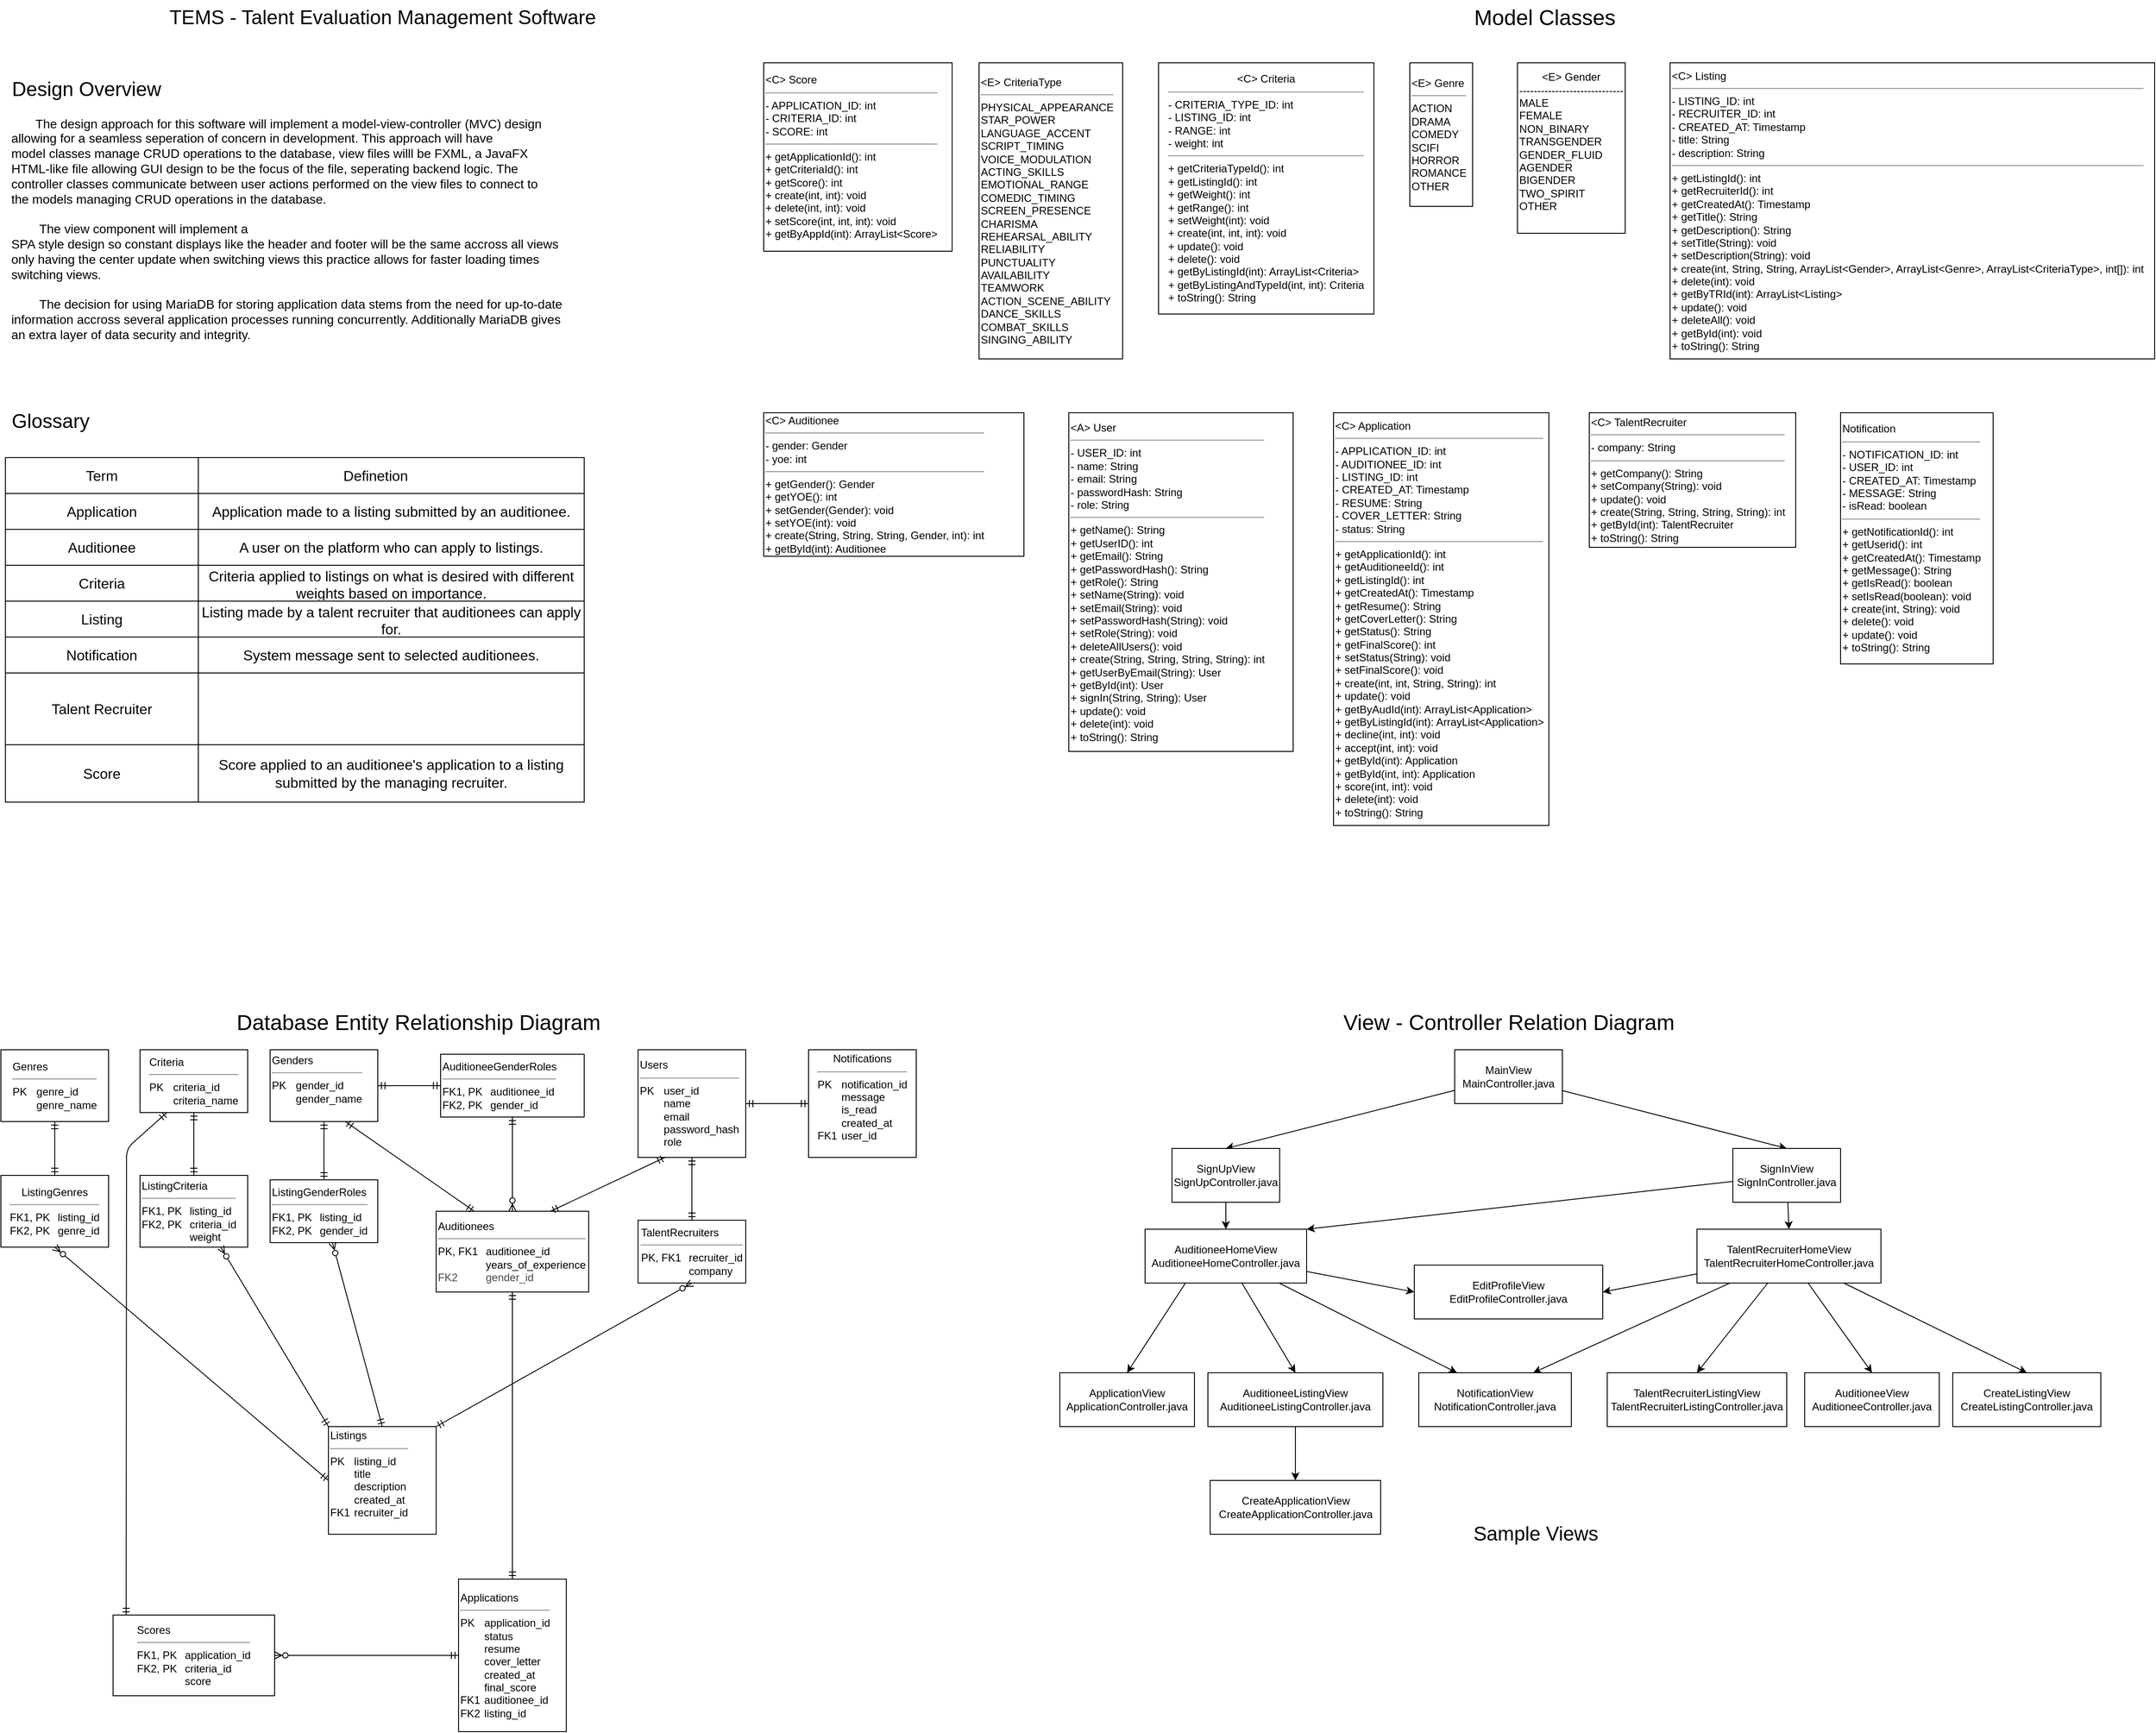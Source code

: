 <mxfile>
    <diagram id="dGkA9S3g0HyvajRlpVei" name="Page-1">
        <mxGraphModel dx="2237" dy="2038" grid="1" gridSize="10" guides="1" tooltips="1" connect="1" arrows="1" fold="1" page="1" pageScale="1" pageWidth="850" pageHeight="1100" math="0" shadow="0">
            <root>
                <mxCell id="0"/>
                <mxCell id="1" parent="0"/>
                <mxCell id="3" value="&amp;lt;C&amp;gt; TalentRecruiter&amp;nbsp;&lt;br&gt;&lt;div style=&quot;&quot;&gt;&lt;hr&gt;- company: String&lt;br&gt;&lt;hr&gt;&lt;/div&gt;&lt;div style=&quot;&quot;&gt;+ getCompany(): String&lt;/div&gt;&lt;div style=&quot;&quot;&gt;+ setCompany(String): void&lt;/div&gt;&lt;div style=&quot;&quot;&gt;&lt;span style=&quot;background-color: transparent;&quot;&gt;+ update(): void&lt;/span&gt;&lt;/div&gt;&lt;div style=&quot;&quot;&gt;&lt;span style=&quot;background-color: transparent;&quot;&gt;+ create(String, String, String, String): int&lt;/span&gt;&lt;/div&gt;&lt;div style=&quot;&quot;&gt;&lt;span style=&quot;background-color: transparent;&quot;&gt;+ getById(int): TalentRecruiter&lt;/span&gt;&lt;/div&gt;&lt;div style=&quot;&quot;&gt;+ toString(): String&lt;/div&gt;" style="whiteSpace=wrap;html=1;align=left;" parent="1" vertex="1">
                    <mxGeometry x="920" y="-640" width="230" height="150" as="geometry"/>
                </mxCell>
                <mxCell id="5" value="&amp;lt;C&amp;gt; Auditionee&lt;br&gt;&lt;div style=&quot;&quot;&gt;&lt;hr&gt;- gender: Gender&lt;/div&gt;&lt;div style=&quot;&quot;&gt;- yoe: int&lt;br&gt;&lt;/div&gt;&lt;hr&gt;&lt;div style=&quot;&quot;&gt;&lt;span style=&quot;background-color: transparent;&quot;&gt;+ getGender(): Gender&lt;/span&gt;&lt;br&gt;&lt;/div&gt;&lt;div style=&quot;&quot;&gt;+ getYOE(): int&lt;/div&gt;&lt;div style=&quot;&quot;&gt;+ setGender(Gender): void&lt;/div&gt;&lt;div style=&quot;&quot;&gt;+ setYOE(int): void&lt;/div&gt;&lt;div style=&quot;&quot;&gt;+ create(String, String, String, Gender, int): int&lt;/div&gt;&lt;div style=&quot;&quot;&gt;+ getById(int): Auditionee&lt;/div&gt;" style="whiteSpace=wrap;html=1;align=left;" parent="1" vertex="1">
                    <mxGeometry y="-640" width="290" height="160" as="geometry"/>
                </mxCell>
                <mxCell id="7" value="&amp;lt;C&amp;gt; Application&lt;br&gt;&lt;div style=&quot;&quot;&gt;&lt;hr&gt;- APPLICATION_ID: int&lt;/div&gt;&lt;div style=&quot;&quot;&gt;&lt;span style=&quot;background-color: initial;&quot;&gt;- AUDITIONEE_ID: int&lt;/span&gt;&lt;br&gt;&lt;/div&gt;&lt;div style=&quot;&quot;&gt;&lt;span style=&quot;background-color: initial;&quot;&gt;- LISTING_ID: int&lt;/span&gt;&lt;/div&gt;&lt;div style=&quot;&quot;&gt;&lt;span style=&quot;background-color: initial;&quot;&gt;- CREATED_AT: Timestamp&lt;/span&gt;&lt;/div&gt;&lt;div style=&quot;&quot;&gt;- RESUME: String&lt;/div&gt;&lt;div style=&quot;&quot;&gt;- COVER_LETTER: String&lt;/div&gt;&lt;div style=&quot;&quot;&gt;- status: String&lt;/div&gt;&lt;hr&gt;&lt;div style=&quot;&quot;&gt;&lt;span style=&quot;background-color: transparent;&quot;&gt;+ getApplicationId(): int&lt;/span&gt;&lt;/div&gt;&lt;div style=&quot;&quot;&gt;&lt;span style=&quot;background-color: transparent;&quot;&gt;+ getAuditioneeId(): int&lt;/span&gt;&lt;/div&gt;&lt;div style=&quot;&quot;&gt;&lt;span style=&quot;background-color: transparent;&quot;&gt;+ getListingId(): int&lt;/span&gt;&lt;/div&gt;&lt;div style=&quot;&quot;&gt;&lt;span style=&quot;background-color: transparent;&quot;&gt;+ getCreatedAt(): Timestamp&lt;/span&gt;&lt;/div&gt;&lt;div style=&quot;&quot;&gt;&lt;span style=&quot;background-color: transparent;&quot;&gt;+ getResume(): String&lt;/span&gt;&lt;/div&gt;&lt;div style=&quot;&quot;&gt;&lt;span style=&quot;background-color: transparent;&quot;&gt;+ getCoverLetter(): String&lt;/span&gt;&lt;/div&gt;&lt;div style=&quot;&quot;&gt;&lt;span style=&quot;background-color: transparent;&quot;&gt;+ getStatus(): String&lt;/span&gt;&lt;/div&gt;&lt;div style=&quot;&quot;&gt;&lt;span style=&quot;background-color: transparent;&quot;&gt;+ getFinalScore(): int&lt;/span&gt;&lt;/div&gt;&lt;div style=&quot;&quot;&gt;&lt;span style=&quot;background-color: transparent;&quot;&gt;+ setStatus(String): void&lt;/span&gt;&lt;br&gt;&lt;/div&gt;&lt;div style=&quot;&quot;&gt;+ setFinalScore(): void&lt;/div&gt;&lt;div style=&quot;&quot;&gt;+ create(int, int, String, String): int&lt;/div&gt;&lt;div style=&quot;&quot;&gt;+ update(): void&lt;/div&gt;&lt;div style=&quot;&quot;&gt;+ getByAudId(int): ArrayList&amp;lt;Application&amp;gt;&lt;/div&gt;&lt;div style=&quot;&quot;&gt;+ getByListingId(int): ArrayList&amp;lt;Application&amp;gt;&lt;/div&gt;&lt;div style=&quot;&quot;&gt;+ decline(int, int): void&lt;/div&gt;&lt;div style=&quot;&quot;&gt;+ accept(int, int): void&lt;/div&gt;&lt;div style=&quot;&quot;&gt;+ getById(int): Application&lt;/div&gt;&lt;div style=&quot;&quot;&gt;&lt;div style=&quot;scrollbar-color: light-dark(#e2e2e2, #4b4b4b)&lt;br/&gt;&#x9;&#x9;&#x9;&#x9;&#x9;light-dark(#fbfbfb, var(--dark-panel-color));&quot;&gt;+ getById(int, int): Application&lt;/div&gt;&lt;div style=&quot;scrollbar-color: light-dark(#e2e2e2, #4b4b4b)&lt;br/&gt;&#x9;&#x9;&#x9;&#x9;&#x9;light-dark(#fbfbfb, var(--dark-panel-color));&quot;&gt;+ score(int, int): void&lt;/div&gt;&lt;div style=&quot;scrollbar-color: light-dark(#e2e2e2, #4b4b4b)&lt;br/&gt;&#x9;&#x9;&#x9;&#x9;&#x9;light-dark(#fbfbfb, var(--dark-panel-color));&quot;&gt;+ delete(int): void&lt;/div&gt;&lt;div style=&quot;scrollbar-color: light-dark(#e2e2e2, #4b4b4b)&lt;br/&gt;&#x9;&#x9;&#x9;&#x9;&#x9;light-dark(#fbfbfb, var(--dark-panel-color));&quot;&gt;+ toString(): String&lt;/div&gt;&lt;/div&gt;" style="whiteSpace=wrap;html=1;align=left;" parent="1" vertex="1">
                    <mxGeometry x="635" y="-640" width="240" height="460" as="geometry"/>
                </mxCell>
                <mxCell id="9" value="&amp;lt;E&amp;gt; Gender&lt;br&gt;-----------------------------&lt;br&gt;&lt;div style=&quot;text-align: left;&quot;&gt;MALE&amp;nbsp;&lt;br&gt;FEMALE&amp;nbsp;&lt;br&gt;NON_BINARY&amp;nbsp;&lt;br&gt;TRANSGENDER&amp;nbsp;&lt;br&gt;GENDER_FLUID&amp;nbsp;&lt;br&gt;AGENDER&amp;nbsp;&lt;br&gt;BIGENDER&amp;nbsp;&lt;br&gt;TWO_SPIRIT&amp;nbsp;&lt;br&gt;OTHER&amp;nbsp;&lt;br&gt;&lt;/div&gt;&lt;div style=&quot;text-align: left;&quot;&gt;&lt;br&gt;&lt;/div&gt;" style="whiteSpace=wrap;html=1;" parent="1" vertex="1">
                    <mxGeometry x="840" y="-1030" width="120" height="190" as="geometry"/>
                </mxCell>
                <mxCell id="10" value="&amp;lt;C&amp;gt; Listing&lt;br&gt;&lt;div style=&quot;&quot;&gt;&lt;hr&gt;- LISTING_ID: int&lt;/div&gt;&lt;div style=&quot;&quot;&gt;- RECRUITER_ID: int&lt;/div&gt;&lt;div style=&quot;&quot;&gt;- CREATED_AT: Timestamp&lt;/div&gt;&lt;div style=&quot;&quot;&gt;&lt;span style=&quot;background-color: transparent;&quot;&gt;- title: String&lt;/span&gt;&lt;/div&gt;&lt;div style=&quot;&quot;&gt;- description: String&lt;/div&gt;&lt;hr&gt;&lt;div style=&quot;&quot;&gt;&lt;span style=&quot;background-color: transparent;&quot;&gt;+ getListingId(): int&lt;/span&gt;&lt;br&gt;&lt;/div&gt;&lt;div style=&quot;&quot;&gt;&lt;span style=&quot;background-color: transparent;&quot;&gt;+ getRecruiterId(): int&lt;/span&gt;&lt;/div&gt;&lt;div style=&quot;&quot;&gt;&lt;span style=&quot;background-color: transparent;&quot;&gt;+ getCreatedAt(): Timestamp&lt;/span&gt;&lt;/div&gt;&lt;div style=&quot;&quot;&gt;&lt;span style=&quot;background-color: transparent;&quot;&gt;+ getTitle(): String&lt;/span&gt;&lt;/div&gt;&lt;div style=&quot;&quot;&gt;&lt;span style=&quot;background-color: transparent;&quot;&gt;+ getDescription(): String&lt;/span&gt;&lt;/div&gt;&lt;div style=&quot;&quot;&gt;&lt;span style=&quot;background-color: transparent;&quot;&gt;+ setTitle(String): void&lt;/span&gt;&lt;/div&gt;&lt;div style=&quot;&quot;&gt;&lt;span style=&quot;background-color: transparent;&quot;&gt;+ setDescription(String): void&lt;/span&gt;&lt;/div&gt;&lt;div style=&quot;&quot;&gt;&lt;span style=&quot;background-color: transparent;&quot;&gt;+ create(int, String, String, ArrayList&amp;lt;Gender&amp;gt;, ArrayList&amp;lt;Genre&amp;gt;, ArrayList&amp;lt;CriteriaType&amp;gt;, int[]): int&lt;/span&gt;&lt;/div&gt;&lt;div style=&quot;&quot;&gt;&lt;span style=&quot;background-color: transparent;&quot;&gt;+ delete(int): void&lt;/span&gt;&lt;/div&gt;&lt;div style=&quot;&quot;&gt;&lt;span style=&quot;background-color: transparent;&quot;&gt;+ getByTRId(int): ArrayList&amp;lt;Listing&amp;gt;&lt;/span&gt;&lt;/div&gt;&lt;div style=&quot;&quot;&gt;&lt;span style=&quot;background-color: transparent;&quot;&gt;+ update(): void&lt;/span&gt;&lt;/div&gt;&lt;div style=&quot;&quot;&gt;&lt;span style=&quot;background-color: transparent;&quot;&gt;+ deleteAll(): void&lt;/span&gt;&lt;/div&gt;&lt;div style=&quot;&quot;&gt;&lt;span style=&quot;background-color: transparent;&quot;&gt;+ getById(int): void&lt;/span&gt;&lt;br&gt;&lt;/div&gt;&lt;div style=&quot;&quot;&gt;&lt;span style=&quot;background-color: transparent;&quot;&gt;+ toString(): String&lt;/span&gt;&lt;/div&gt;" style="whiteSpace=wrap;html=1;align=left;" parent="1" vertex="1">
                    <mxGeometry x="1010" y="-1030" width="540" height="330" as="geometry"/>
                </mxCell>
                <mxCell id="11" value="&amp;lt;C&amp;gt; Criteria&lt;br&gt;&lt;div style=&quot;text-align: left;&quot;&gt;&lt;hr&gt;- CRITERIA_TYPE_ID: int&lt;/div&gt;&lt;div style=&quot;text-align: left;&quot;&gt;- LISTING_ID: int&lt;/div&gt;&lt;div style=&quot;text-align: left;&quot;&gt;- RANGE: int&lt;/div&gt;&lt;div style=&quot;text-align: left;&quot;&gt;- weight: int&lt;/div&gt;&lt;div style=&quot;text-align: left;&quot;&gt;&lt;hr&gt;&lt;/div&gt;&lt;div style=&quot;text-align: left;&quot;&gt;&lt;/div&gt;&lt;div style=&quot;text-align: left;&quot;&gt;&lt;span style=&quot;background-color: transparent;&quot;&gt;+ getCriteriaTypeId(): int&lt;/span&gt;&lt;/div&gt;&lt;div style=&quot;text-align: left;&quot;&gt;&lt;span style=&quot;background-color: transparent;&quot;&gt;+ getListingId(): int&lt;/span&gt;&lt;/div&gt;&lt;div style=&quot;text-align: left;&quot;&gt;&lt;span style=&quot;background-color: transparent;&quot;&gt;+ getWeight(): int&lt;/span&gt;&lt;br&gt;&lt;/div&gt;&lt;div style=&quot;text-align: left;&quot;&gt;+ getRange(): int&lt;/div&gt;&lt;div style=&quot;text-align: left;&quot;&gt;+ setWeight(int): void&lt;/div&gt;&lt;div style=&quot;text-align: left;&quot;&gt;+ create(int, int, int): void&lt;/div&gt;&lt;div style=&quot;text-align: left;&quot;&gt;+ update(): void&lt;/div&gt;&lt;div style=&quot;text-align: left;&quot;&gt;+ delete(): void&lt;/div&gt;&lt;div style=&quot;text-align: left;&quot;&gt;+ getByListingId(int): ArrayList&amp;lt;Criteria&amp;gt;&lt;/div&gt;&lt;div style=&quot;text-align: left;&quot;&gt;+ getByListingAndTypeId(int, int): Criteria&lt;/div&gt;&lt;div style=&quot;text-align: left;&quot;&gt;+ toString(): String&lt;/div&gt;" style="whiteSpace=wrap;html=1;" parent="1" vertex="1">
                    <mxGeometry x="440" y="-1030" width="240" height="280" as="geometry"/>
                </mxCell>
                <mxCell id="14" value="&amp;lt;A&amp;gt; User&lt;br&gt;&lt;div style=&quot;&quot;&gt;&lt;hr&gt;&lt;/div&gt;&lt;div style=&quot;&quot;&gt;- USER_ID: int&lt;/div&gt;&lt;div style=&quot;&quot;&gt;- name: String&lt;/div&gt;&lt;div style=&quot;&quot;&gt;- email: String&lt;/div&gt;&lt;div style=&quot;&quot;&gt;- passwordHash: String&lt;/div&gt;&lt;div style=&quot;&quot;&gt;- role: String&amp;nbsp;&lt;/div&gt;&lt;div style=&quot;&quot;&gt;&lt;/div&gt;&lt;div style=&quot;&quot;&gt;&lt;hr&gt;&lt;/div&gt;&lt;div style=&quot;&quot;&gt;&lt;span style=&quot;background-color: transparent;&quot;&gt;+ getName(): String&lt;/span&gt;&lt;br&gt;&lt;/div&gt;&lt;div style=&quot;&quot;&gt;+ getUserID(): int&lt;/div&gt;&lt;div style=&quot;&quot;&gt;+ getEmail(): String&lt;/div&gt;&lt;div style=&quot;&quot;&gt;+ getPasswordHash(): String&lt;/div&gt;&lt;div style=&quot;&quot;&gt;+ getRole(): String&lt;/div&gt;&lt;div style=&quot;&quot;&gt;+ setName(String): void&lt;/div&gt;&lt;div style=&quot;&quot;&gt;+ setEmail(String): void&lt;/div&gt;&lt;div style=&quot;&quot;&gt;+ setPasswordHash(String): void&lt;/div&gt;&lt;div style=&quot;&quot;&gt;+ setRole(String): void&lt;/div&gt;&lt;div style=&quot;&quot;&gt;+ deleteAllUsers(): void&lt;/div&gt;&lt;div style=&quot;&quot;&gt;+ create(String, String, String, String): int&lt;/div&gt;&lt;div style=&quot;&quot;&gt;+ getUserByEmail(String): User&lt;/div&gt;&lt;div style=&quot;&quot;&gt;+ getById(int): User&lt;/div&gt;&lt;div style=&quot;&quot;&gt;+ signIn(String, String): User&lt;/div&gt;&lt;div style=&quot;&quot;&gt;+ update(): void&lt;/div&gt;&lt;div style=&quot;&quot;&gt;+ delete(int): void&lt;/div&gt;&lt;div style=&quot;&quot;&gt;+ toString(): String&lt;/div&gt;" style="whiteSpace=wrap;html=1;align=left;" parent="1" vertex="1">
                    <mxGeometry x="340" y="-640" width="250" height="377.5" as="geometry"/>
                </mxCell>
                <mxCell id="15" value="Notification&lt;div&gt;&lt;hr&gt;- NOTIFICATION_ID: int&lt;/div&gt;&lt;div&gt;- USER_ID: int&lt;/div&gt;&lt;div&gt;- CREATED_AT: Timestamp&lt;/div&gt;&lt;div&gt;- MESSAGE: String&lt;/div&gt;&lt;div&gt;- isRead: boolean&lt;/div&gt;&lt;div&gt;&lt;hr&gt;+ getNotificationId(): int&lt;/div&gt;&lt;div&gt;+ getUserid(): int&lt;/div&gt;&lt;div&gt;+ getCreatedAt(): Timestamp&lt;/div&gt;&lt;div&gt;+ getMessage(): String&lt;/div&gt;&lt;div&gt;+ getIsRead(): boolean&lt;/div&gt;&lt;div&gt;+ setIsRead(boolean): void&lt;/div&gt;&lt;div&gt;+ create(int, String): void&lt;/div&gt;&lt;div&gt;+ delete(): void&lt;/div&gt;&lt;div&gt;+ update(): void&lt;/div&gt;&lt;div&gt;+ toString(): String&lt;/div&gt;" style="whiteSpace=wrap;html=1;align=left;" parent="1" vertex="1">
                    <mxGeometry x="1200" y="-640" width="170" height="280" as="geometry"/>
                </mxCell>
                <mxCell id="19" value="&amp;lt;E&amp;gt; CriteriaType&lt;div&gt;&lt;hr&gt;PHYSICAL_APPEARANCE&lt;/div&gt;&lt;div&gt;STAR_POWER&lt;/div&gt;&lt;div&gt;LANGUAGE_ACCENT&lt;/div&gt;&lt;div&gt;SCRIPT_TIMING&lt;/div&gt;&lt;div&gt;VOICE_MODULATION&lt;/div&gt;&lt;div&gt;ACTING_SKILLS&lt;/div&gt;&lt;div&gt;EMOTIONAL_RANGE&lt;/div&gt;&lt;div&gt;COMEDIC_TIMING&lt;/div&gt;&lt;div&gt;SCREEN_PRESENCE&lt;/div&gt;&lt;div&gt;CHARISMA&lt;/div&gt;&lt;div&gt;REHEARSAL_ABILITY&lt;br&gt;RELIABILITY&lt;/div&gt;&lt;div&gt;PUNCTUALITY&lt;/div&gt;&lt;div&gt;AVAILABILITY&lt;/div&gt;&lt;div&gt;TEAMWORK&lt;/div&gt;&lt;div&gt;ACTION_SCENE_ABILITY&lt;/div&gt;&lt;div&gt;DANCE_SKILLS&lt;/div&gt;&lt;div&gt;COMBAT_SKILLS&lt;br&gt;SINGING_ABILITY&lt;/div&gt;" style="whiteSpace=wrap;html=1;align=left;" parent="1" vertex="1">
                    <mxGeometry x="240" y="-1030" width="160" height="330" as="geometry"/>
                </mxCell>
                <mxCell id="21" value="&amp;lt;C&amp;gt; Score&lt;div&gt;&lt;hr&gt;- APPLICATION_ID: int&lt;/div&gt;&lt;div&gt;- CRITERIA_ID: int&lt;/div&gt;&lt;div&gt;- SCORE: int&lt;/div&gt;&lt;div&gt;&lt;hr&gt;+ getApplicationId(): int&lt;/div&gt;&lt;div&gt;+ getCriteriaId(): int&lt;/div&gt;&lt;div&gt;+ getScore(): int&lt;/div&gt;&lt;div&gt;+ create(int, int): void&lt;/div&gt;&lt;div&gt;+ delete(int, int): void&lt;/div&gt;&lt;div&gt;+ setScore(int, int, int): void&lt;/div&gt;&lt;div&gt;+ getByAppId(int): ArrayList&amp;lt;Score&amp;gt;&lt;/div&gt;" style="whiteSpace=wrap;html=1;align=left;" parent="1" vertex="1">
                    <mxGeometry y="-1030" width="210" height="210" as="geometry"/>
                </mxCell>
                <mxCell id="41" value="&lt;font style=&quot;font-size: 24px;&quot;&gt;Model Classes&lt;/font&gt;" style="text;html=1;align=center;verticalAlign=middle;resizable=0;points=[];autosize=1;strokeColor=none;fillColor=none;" parent="1" vertex="1">
                    <mxGeometry x="780" y="-1100" width="180" height="40" as="geometry"/>
                </mxCell>
                <mxCell id="44" value="&lt;font style=&quot;font-size: 24px;&quot;&gt;Database Entity Relationship Diagram&lt;/font&gt;" style="text;html=1;align=center;verticalAlign=middle;resizable=0;points=[];autosize=1;strokeColor=none;fillColor=none;" parent="1" vertex="1">
                    <mxGeometry x="-600" y="20" width="430" height="40" as="geometry"/>
                </mxCell>
                <mxCell id="45" value="&amp;lt;E&amp;gt; Genre&lt;div&gt;&lt;hr&gt;ACTION&lt;br&gt;DRAMA&lt;br&gt;COMEDY&lt;br&gt;SCIFI&lt;/div&gt;&lt;div&gt;HORROR&lt;br&gt;ROMANCE&lt;br&gt;OTHER&lt;/div&gt;" style="whiteSpace=wrap;html=1;align=left;" parent="1" vertex="1">
                    <mxGeometry x="720" y="-1030" width="70" height="160" as="geometry"/>
                </mxCell>
                <mxCell id="59" value="&lt;span style=&quot;font-size: 24px;&quot;&gt;View - Controller Relation Diagram&lt;/span&gt;" style="text;html=1;align=center;verticalAlign=middle;resizable=0;points=[];autosize=1;strokeColor=none;fillColor=none;" parent="1" vertex="1">
                    <mxGeometry x="635" y="20" width="390" height="40" as="geometry"/>
                </mxCell>
                <mxCell id="75" style="edgeStyle=none;html=1;entryX=0.5;entryY=0;entryDx=0;entryDy=0;" parent="1" source="60" target="61" edge="1">
                    <mxGeometry relative="1" as="geometry"/>
                </mxCell>
                <mxCell id="76" style="edgeStyle=none;html=1;entryX=0.5;entryY=0;entryDx=0;entryDy=0;exitX=0.5;exitY=1;exitDx=0;exitDy=0;" parent="1" source="61" edge="1">
                    <mxGeometry relative="1" as="geometry">
                        <mxPoint x="592.5" y="550" as="targetPoint"/>
                    </mxGeometry>
                </mxCell>
                <mxCell id="86" style="edgeStyle=none;html=1;entryX=0.25;entryY=0;entryDx=0;entryDy=0;" parent="1" source="60" target="84" edge="1">
                    <mxGeometry relative="1" as="geometry"/>
                </mxCell>
                <mxCell id="149" style="edgeStyle=none;html=1;entryX=0;entryY=0.5;entryDx=0;entryDy=0;" parent="1" source="60" target="147" edge="1">
                    <mxGeometry relative="1" as="geometry"/>
                </mxCell>
                <mxCell id="60" value="AuditioneeHomeView&lt;div&gt;AuditioneeHomeController.java&lt;/div&gt;" style="whiteSpace=wrap;html=1;" parent="1" vertex="1">
                    <mxGeometry x="425" y="270" width="180" height="60" as="geometry"/>
                </mxCell>
                <mxCell id="61" value="AuditioneeListingView&lt;div&gt;AuditioneeListingController.java&lt;/div&gt;" style="whiteSpace=wrap;html=1;" parent="1" vertex="1">
                    <mxGeometry x="495" y="430" width="195" height="60" as="geometry"/>
                </mxCell>
                <mxCell id="70" style="edgeStyle=none;html=1;entryX=0.5;entryY=0;entryDx=0;entryDy=0;" parent="1" source="62" target="64" edge="1">
                    <mxGeometry relative="1" as="geometry"/>
                </mxCell>
                <mxCell id="71" style="edgeStyle=none;html=1;entryX=0.5;entryY=0;entryDx=0;entryDy=0;" parent="1" source="62" target="63" edge="1">
                    <mxGeometry relative="1" as="geometry"/>
                </mxCell>
                <mxCell id="62" value="MainView&lt;div&gt;MainController.java&lt;/div&gt;" style="whiteSpace=wrap;html=1;" parent="1" vertex="1">
                    <mxGeometry x="770" y="70" width="120" height="60" as="geometry"/>
                </mxCell>
                <mxCell id="73" style="edgeStyle=none;html=1;entryX=1;entryY=0;entryDx=0;entryDy=0;" parent="1" source="63" target="60" edge="1">
                    <mxGeometry relative="1" as="geometry"/>
                </mxCell>
                <mxCell id="74" style="edgeStyle=none;html=1;entryX=0.5;entryY=0;entryDx=0;entryDy=0;" parent="1" source="63" target="65" edge="1">
                    <mxGeometry relative="1" as="geometry"/>
                </mxCell>
                <mxCell id="63" value="SignInView&lt;div&gt;SignInController.java&lt;/div&gt;" style="whiteSpace=wrap;html=1;" parent="1" vertex="1">
                    <mxGeometry x="1080" y="180" width="120" height="60" as="geometry"/>
                </mxCell>
                <mxCell id="72" style="edgeStyle=none;html=1;entryX=0.5;entryY=0;entryDx=0;entryDy=0;" parent="1" source="64" target="60" edge="1">
                    <mxGeometry relative="1" as="geometry"/>
                </mxCell>
                <mxCell id="64" value="SignUpView&lt;div&gt;SignUpController.java&lt;/div&gt;" style="whiteSpace=wrap;html=1;" parent="1" vertex="1">
                    <mxGeometry x="455" y="180" width="120" height="60" as="geometry"/>
                </mxCell>
                <mxCell id="77" style="edgeStyle=none;html=1;entryX=0.5;entryY=0;entryDx=0;entryDy=0;" parent="1" source="65" target="66" edge="1">
                    <mxGeometry relative="1" as="geometry"/>
                </mxCell>
                <mxCell id="78" style="edgeStyle=none;html=1;entryX=0.5;entryY=0;entryDx=0;entryDy=0;" parent="1" source="65" target="68" edge="1">
                    <mxGeometry relative="1" as="geometry"/>
                </mxCell>
                <mxCell id="80" style="edgeStyle=none;html=1;entryX=0.5;entryY=0;entryDx=0;entryDy=0;" parent="1" source="65" target="79" edge="1">
                    <mxGeometry relative="1" as="geometry"/>
                </mxCell>
                <mxCell id="85" style="edgeStyle=none;html=1;entryX=0.75;entryY=0;entryDx=0;entryDy=0;" parent="1" source="65" target="84" edge="1">
                    <mxGeometry relative="1" as="geometry"/>
                </mxCell>
                <mxCell id="148" style="edgeStyle=none;html=1;entryX=1;entryY=0.5;entryDx=0;entryDy=0;" parent="1" source="65" target="147" edge="1">
                    <mxGeometry relative="1" as="geometry"/>
                </mxCell>
                <mxCell id="65" value="TalentRecruiterHomeView&lt;div&gt;TalentRecruiterHomeController.java&lt;/div&gt;" style="whiteSpace=wrap;html=1;" parent="1" vertex="1">
                    <mxGeometry x="1040" y="270" width="205" height="60" as="geometry"/>
                </mxCell>
                <mxCell id="66" value="TalentRecruiterListingView&lt;div&gt;TalentRecruiterListingController.java&lt;/div&gt;" style="whiteSpace=wrap;html=1;" parent="1" vertex="1">
                    <mxGeometry x="940" y="430" width="200" height="60" as="geometry"/>
                </mxCell>
                <mxCell id="68" value="AuditioneeView&lt;div&gt;AuditioneeController.java&lt;/div&gt;" style="whiteSpace=wrap;html=1;" parent="1" vertex="1">
                    <mxGeometry x="1160" y="430" width="150" height="60" as="geometry"/>
                </mxCell>
                <mxCell id="79" value="CreateListingView&lt;div&gt;CreateListingController.java&lt;/div&gt;" style="whiteSpace=wrap;html=1;" parent="1" vertex="1">
                    <mxGeometry x="1325" y="430" width="165" height="60" as="geometry"/>
                </mxCell>
                <mxCell id="81" value="CreateApplicationView&lt;div&gt;CreateApplicationController.java&lt;/div&gt;" style="whiteSpace=wrap;html=1;" parent="1" vertex="1">
                    <mxGeometry x="497.5" y="550" width="190" height="60" as="geometry"/>
                </mxCell>
                <mxCell id="84" value="NotificationView&lt;div&gt;NotificationController.java&lt;/div&gt;" style="whiteSpace=wrap;html=1;" parent="1" vertex="1">
                    <mxGeometry x="730" y="430" width="170" height="60" as="geometry"/>
                </mxCell>
                <mxCell id="87" value="Genders&lt;div&gt;&lt;hr&gt;PK&lt;span style=&quot;white-space: pre;&quot;&gt;&#x9;&lt;/span&gt;gender_id&lt;/div&gt;&lt;div&gt;&lt;span style=&quot;white-space: pre;&quot;&gt;&#x9;&lt;/span&gt;gender_name&lt;/div&gt;&lt;div&gt;&lt;br&gt;&lt;/div&gt;" style="whiteSpace=wrap;html=1;align=left;" parent="1" vertex="1">
                    <mxGeometry x="-550" y="70" width="120" height="80" as="geometry"/>
                </mxCell>
                <mxCell id="88" value="&lt;div style=&quot;text-align: left;&quot;&gt;&lt;span style=&quot;background-color: transparent;&quot;&gt;Genres&lt;/span&gt;&lt;/div&gt;&lt;div&gt;&lt;hr style=&quot;text-align: left;&quot;&gt;&lt;div style=&quot;text-align: left;&quot;&gt;&lt;span style=&quot;background-color: transparent;&quot;&gt;PK&lt;/span&gt;&lt;span style=&quot;background-color: transparent; white-space: pre;&quot;&gt;&#x9;&lt;/span&gt;&lt;span style=&quot;background-color: transparent;&quot;&gt;genre_id&lt;/span&gt;&lt;/div&gt;&lt;/div&gt;&lt;div style=&quot;text-align: left;&quot;&gt;&lt;span style=&quot;white-space: pre;&quot;&gt;&#x9;&lt;/span&gt;genre_name&lt;br&gt;&lt;/div&gt;" style="whiteSpace=wrap;html=1;" parent="1" vertex="1">
                    <mxGeometry x="-850" y="70" width="120" height="80" as="geometry"/>
                </mxCell>
                <mxCell id="89" value="Users&lt;div&gt;&lt;hr&gt;PK&lt;span style=&quot;white-space: pre;&quot;&gt;&#x9;&lt;/span&gt;user_id&lt;/div&gt;&lt;div&gt;&lt;span style=&quot;white-space: pre;&quot;&gt;&#x9;&lt;/span&gt;name&lt;br&gt;&lt;/div&gt;&lt;div&gt;&lt;span style=&quot;white-space: pre;&quot;&gt;&#x9;&lt;/span&gt;email&lt;br&gt;&lt;/div&gt;&lt;div&gt;&lt;span style=&quot;white-space: pre;&quot;&gt;&#x9;&lt;/span&gt;password_hash&lt;br&gt;&lt;/div&gt;&lt;div&gt;&lt;span style=&quot;white-space: pre;&quot;&gt;&#x9;&lt;/span&gt;role&lt;br&gt;&lt;/div&gt;" style="whiteSpace=wrap;html=1;align=left;" parent="1" vertex="1">
                    <mxGeometry x="-140" y="70" width="120" height="120" as="geometry"/>
                </mxCell>
                <mxCell id="90" value="Auditionees&lt;div&gt;&lt;hr&gt;PK, FK1&lt;span style=&quot;white-space: pre;&quot;&gt;&#x9;&lt;/span&gt;auditionee_id&lt;/div&gt;&lt;div&gt;&lt;span style=&quot;white-space: pre;&quot;&gt;&lt;span style=&quot;white-space: pre;&quot;&gt;&#x9;&lt;/span&gt;&#x9;&lt;/span&gt;years_of_experience&lt;br&gt;&lt;/div&gt;&lt;div&gt;&lt;font color=&quot;#484848&quot;&gt;FK2&lt;span style=&quot;white-space: pre;&quot;&gt;&#x9;&lt;/span&gt;&lt;span style=&quot;white-space: pre;&quot;&gt;&#x9;&lt;/span&gt;gender_id&lt;/font&gt;&lt;/div&gt;" style="whiteSpace=wrap;html=1;align=left;" parent="1" vertex="1">
                    <mxGeometry x="-365" y="250" width="170" height="90" as="geometry"/>
                </mxCell>
                <mxCell id="91" value="&lt;div style=&quot;text-align: left;&quot;&gt;&lt;span style=&quot;background-color: transparent;&quot;&gt;TalentRecruiters&lt;/span&gt;&lt;/div&gt;&lt;div&gt;&lt;hr style=&quot;text-align: left;&quot;&gt;&lt;div style=&quot;text-align: left;&quot;&gt;&lt;span style=&quot;background-color: transparent;&quot;&gt;PK, FK1&lt;/span&gt;&lt;span style=&quot;background-color: transparent; white-space: pre;&quot;&gt;&#x9;&lt;/span&gt;&lt;span style=&quot;background-color: transparent;&quot;&gt;recruiter_id&lt;/span&gt;&lt;/div&gt;&lt;/div&gt;&lt;div style=&quot;text-align: left;&quot;&gt;&lt;span style=&quot;white-space: pre;&quot;&gt;&#x9;&lt;/span&gt;&lt;span style=&quot;white-space: pre;&quot;&gt;&#x9;&lt;/span&gt;company&lt;br&gt;&lt;/div&gt;" style="whiteSpace=wrap;html=1;" parent="1" vertex="1">
                    <mxGeometry x="-140" y="260" width="120" height="70" as="geometry"/>
                </mxCell>
                <mxCell id="92" value="Listings&lt;div&gt;&lt;hr&gt;PK&lt;span style=&quot;white-space: pre;&quot;&gt;&#x9;&lt;/span&gt;listing_id&lt;/div&gt;&lt;div&gt;&lt;span style=&quot;white-space: pre;&quot;&gt;&#x9;&lt;/span&gt;title&lt;br&gt;&lt;/div&gt;&lt;div&gt;&lt;span style=&quot;white-space: pre;&quot;&gt;&#x9;&lt;/span&gt;description&lt;br&gt;&lt;/div&gt;&lt;div&gt;&lt;span style=&quot;white-space: pre;&quot;&gt;&#x9;&lt;/span&gt;created_at&lt;br&gt;&lt;/div&gt;&lt;div&gt;FK1&lt;span style=&quot;white-space: pre;&quot;&gt;&#x9;&lt;/span&gt;recruiter_id&lt;/div&gt;&lt;div&gt;&lt;br&gt;&lt;/div&gt;" style="whiteSpace=wrap;html=1;align=left;" parent="1" vertex="1">
                    <mxGeometry x="-485" y="490" width="120" height="120" as="geometry"/>
                </mxCell>
                <mxCell id="93" value="AuditioneeGenderRoles&lt;div&gt;&lt;hr&gt;FK1, PK&lt;span style=&quot;white-space: pre;&quot;&gt;&#x9;&lt;/span&gt;auditionee_id&lt;/div&gt;&lt;div&gt;FK2, PK&lt;span style=&quot;white-space: pre;&quot;&gt;&#x9;&lt;/span&gt;gender_id&lt;/div&gt;" style="whiteSpace=wrap;html=1;align=left;" parent="1" vertex="1">
                    <mxGeometry x="-360" y="75" width="160" height="70" as="geometry"/>
                </mxCell>
                <mxCell id="101" style="edgeStyle=none;html=1;entryX=0.5;entryY=0;entryDx=0;entryDy=0;startArrow=ERzeroToMany;startFill=0;endArrow=ERmandOne;endFill=0;" parent="1" source="94" target="92" edge="1">
                    <mxGeometry relative="1" as="geometry"/>
                </mxCell>
                <mxCell id="94" value="ListingGenderRoles&lt;div&gt;&lt;hr&gt;FK1, PK&lt;span style=&quot;white-space: pre;&quot;&gt;&#x9;&lt;/span&gt;listing_id&lt;/div&gt;&lt;div&gt;FK2, PK&lt;span style=&quot;white-space: pre;&quot;&gt;&#x9;&lt;/span&gt;gender_id&lt;/div&gt;" style="whiteSpace=wrap;html=1;align=left;" parent="1" vertex="1">
                    <mxGeometry x="-550" y="215" width="120" height="70" as="geometry"/>
                </mxCell>
                <mxCell id="95" value="ListingGenres&lt;div&gt;&lt;hr&gt;FK1, PK&lt;span style=&quot;white-space: pre;&quot;&gt;&#x9;&lt;/span&gt;listing_id&lt;/div&gt;&lt;div&gt;FK2, PK&lt;span style=&quot;white-space: pre;&quot;&gt;&#x9;&lt;/span&gt;genre_id&lt;/div&gt;" style="whiteSpace=wrap;html=1;" parent="1" vertex="1">
                    <mxGeometry x="-850" y="210" width="120" height="80" as="geometry"/>
                </mxCell>
                <mxCell id="96" value="&lt;div style=&quot;text-align: left;&quot;&gt;&lt;span style=&quot;background-color: transparent;&quot;&gt;Criteria&lt;/span&gt;&lt;/div&gt;&lt;div&gt;&lt;hr style=&quot;text-align: left;&quot;&gt;&lt;div style=&quot;text-align: left;&quot;&gt;&lt;span style=&quot;background-color: transparent;&quot;&gt;PK&lt;/span&gt;&lt;span style=&quot;background-color: transparent; white-space: pre;&quot;&gt;&#x9;&lt;/span&gt;&lt;span style=&quot;background-color: transparent;&quot;&gt;criteria_id&lt;/span&gt;&lt;/div&gt;&lt;/div&gt;&lt;div style=&quot;text-align: left;&quot;&gt;&lt;span style=&quot;white-space: pre;&quot;&gt;&#x9;&lt;/span&gt;criteria_name&lt;br&gt;&lt;/div&gt;" style="whiteSpace=wrap;html=1;" parent="1" vertex="1">
                    <mxGeometry x="-695" y="70" width="120" height="70" as="geometry"/>
                </mxCell>
                <mxCell id="97" value="ListingCriteria&lt;div&gt;&lt;hr&gt;FK1, PK&lt;span style=&quot;white-space: pre;&quot;&gt;&#x9;&lt;/span&gt;listing_id&lt;/div&gt;&lt;div&gt;FK2, PK&lt;span style=&quot;white-space: pre;&quot;&gt;&#x9;&lt;/span&gt;criteria_id&lt;/div&gt;&lt;div&gt;&lt;span style=&quot;white-space: pre;&quot;&gt;&#x9;&lt;/span&gt;&lt;span style=&quot;white-space: pre;&quot;&gt;&#x9;&lt;/span&gt;weight&lt;br&gt;&lt;/div&gt;" style="whiteSpace=wrap;html=1;align=left;" parent="1" vertex="1">
                    <mxGeometry x="-695" y="210" width="120" height="80" as="geometry"/>
                </mxCell>
                <mxCell id="98" value="Applications&lt;div&gt;&lt;hr&gt;PK&lt;span style=&quot;white-space: pre;&quot;&gt;&#x9;&lt;/span&gt;application_id&lt;/div&gt;&lt;div&gt;&lt;span style=&quot;white-space: pre;&quot;&gt;&#x9;&lt;/span&gt;status&lt;br&gt;&lt;/div&gt;&lt;div&gt;&lt;span style=&quot;white-space: pre;&quot;&gt;&#x9;&lt;/span&gt;resume&lt;br&gt;&lt;/div&gt;&lt;div&gt;&lt;span style=&quot;white-space: pre;&quot;&gt;&#x9;&lt;/span&gt;cover_letter&lt;br&gt;&lt;/div&gt;&lt;div&gt;&lt;span style=&quot;white-space: pre;&quot;&gt;&#x9;&lt;/span&gt;created_at&lt;br&gt;&lt;/div&gt;&lt;div&gt;&lt;span style=&quot;white-space: pre;&quot;&gt;&#x9;&lt;/span&gt;final_score&lt;br&gt;&lt;/div&gt;&lt;div&gt;FK1&lt;span style=&quot;white-space: pre;&quot;&gt;&#x9;&lt;/span&gt;auditionee_id&lt;/div&gt;&lt;div&gt;FK2&lt;span style=&quot;white-space: pre;&quot;&gt;&#x9;&lt;/span&gt;listing_id&lt;/div&gt;" style="whiteSpace=wrap;html=1;align=left;" parent="1" vertex="1">
                    <mxGeometry x="-340" y="660" width="120" height="170" as="geometry"/>
                </mxCell>
                <mxCell id="99" value="&lt;div style=&quot;text-align: left;&quot;&gt;&lt;span style=&quot;background-color: transparent;&quot;&gt;Scores&lt;/span&gt;&lt;/div&gt;&lt;div&gt;&lt;hr style=&quot;text-align: left;&quot;&gt;&lt;div style=&quot;text-align: left;&quot;&gt;&lt;span style=&quot;background-color: transparent;&quot;&gt;FK1, PK&lt;/span&gt;&lt;span style=&quot;background-color: transparent; white-space: pre;&quot;&gt;&#x9;&lt;/span&gt;&lt;span style=&quot;background-color: transparent;&quot;&gt;application_id&lt;/span&gt;&lt;/div&gt;&lt;/div&gt;&lt;div style=&quot;text-align: left;&quot;&gt;FK2, PK&lt;span style=&quot;white-space: pre;&quot;&gt;&#x9;&lt;/span&gt;criteria_id&lt;/div&gt;&lt;div style=&quot;text-align: left;&quot;&gt;&lt;span style=&quot;white-space: pre;&quot;&gt;&#x9;&lt;/span&gt;&lt;span style=&quot;white-space: pre;&quot;&gt;&#x9;&lt;/span&gt;score&lt;br&gt;&lt;/div&gt;" style="whiteSpace=wrap;html=1;" parent="1" vertex="1">
                    <mxGeometry x="-725" y="700" width="180" height="90" as="geometry"/>
                </mxCell>
                <mxCell id="100" value="Notifications&lt;div&gt;&lt;hr&gt;PK&lt;span style=&quot;white-space: pre;&quot;&gt;&#x9;&lt;/span&gt;notification_id&lt;/div&gt;&lt;div style=&quot;text-align: left;&quot;&gt;&lt;span style=&quot;white-space: pre;&quot;&gt;&#x9;&lt;/span&gt;message&lt;br&gt;&lt;/div&gt;&lt;div style=&quot;text-align: left;&quot;&gt;&lt;span style=&quot;white-space: pre;&quot;&gt;&#x9;&lt;/span&gt;is_read&lt;br&gt;&lt;/div&gt;&lt;div style=&quot;text-align: left;&quot;&gt;&lt;span style=&quot;white-space: pre;&quot;&gt;&#x9;&lt;/span&gt;created_at&lt;br&gt;&lt;/div&gt;&lt;div style=&quot;text-align: left;&quot;&gt;FK1&lt;span style=&quot;white-space: pre;&quot;&gt;&#x9;&lt;/span&gt;user_id&lt;/div&gt;&lt;div style=&quot;text-align: left;&quot;&gt;&lt;br&gt;&lt;/div&gt;" style="whiteSpace=wrap;html=1;" parent="1" vertex="1">
                    <mxGeometry x="50" y="70" width="120" height="120" as="geometry"/>
                </mxCell>
                <mxCell id="102" style="edgeStyle=none;html=1;entryX=0;entryY=0;entryDx=0;entryDy=0;startArrow=ERzeroToMany;startFill=0;endArrow=ERmandOne;endFill=0;exitX=0.75;exitY=1;exitDx=0;exitDy=0;" parent="1" source="97" target="92" edge="1">
                    <mxGeometry relative="1" as="geometry">
                        <mxPoint x="-458" y="290" as="sourcePoint"/>
                        <mxPoint x="-415" y="500" as="targetPoint"/>
                    </mxGeometry>
                </mxCell>
                <mxCell id="103" style="edgeStyle=none;html=1;entryX=0;entryY=0.5;entryDx=0;entryDy=0;startArrow=ERzeroToMany;startFill=0;endArrow=ERmandOne;endFill=0;exitX=0.5;exitY=1;exitDx=0;exitDy=0;" parent="1" source="95" target="92" edge="1">
                    <mxGeometry relative="1" as="geometry">
                        <mxPoint x="-448" y="300" as="sourcePoint"/>
                        <mxPoint x="-405" y="510" as="targetPoint"/>
                    </mxGeometry>
                </mxCell>
                <mxCell id="104" style="edgeStyle=none;html=1;entryX=1;entryY=0;entryDx=0;entryDy=0;startArrow=ERzeroToMany;startFill=0;endArrow=ERmandOne;endFill=0;exitX=0.5;exitY=1;exitDx=0;exitDy=0;" parent="1" source="91" target="92" edge="1">
                    <mxGeometry relative="1" as="geometry">
                        <mxPoint x="-438" y="310" as="sourcePoint"/>
                        <mxPoint x="-395" y="520" as="targetPoint"/>
                    </mxGeometry>
                </mxCell>
                <mxCell id="106" style="edgeStyle=none;html=1;entryX=0.5;entryY=0;entryDx=0;entryDy=0;startArrow=ERmandOne;startFill=0;endArrow=ERmandOne;endFill=0;exitX=0.5;exitY=1;exitDx=0;exitDy=0;" parent="1" source="96" target="97" edge="1">
                    <mxGeometry relative="1" as="geometry">
                        <mxPoint x="-608" y="160" as="sourcePoint"/>
                        <mxPoint x="-565" y="370" as="targetPoint"/>
                    </mxGeometry>
                </mxCell>
                <mxCell id="107" style="edgeStyle=none;html=1;entryX=0.5;entryY=0;entryDx=0;entryDy=0;startArrow=ERmandOne;startFill=0;endArrow=ERmandOne;endFill=0;exitX=0.5;exitY=1;exitDx=0;exitDy=0;" parent="1" source="88" target="95" edge="1">
                    <mxGeometry relative="1" as="geometry">
                        <mxPoint x="-760" y="160" as="sourcePoint"/>
                        <mxPoint x="-760" y="230" as="targetPoint"/>
                    </mxGeometry>
                </mxCell>
                <mxCell id="108" style="edgeStyle=none;html=1;entryX=0.5;entryY=0;entryDx=0;entryDy=0;startArrow=ERmandOne;startFill=0;endArrow=ERmandOne;endFill=0;exitX=0.5;exitY=1;exitDx=0;exitDy=0;" parent="1" source="87" target="94" edge="1">
                    <mxGeometry relative="1" as="geometry">
                        <mxPoint x="-540" y="135" as="sourcePoint"/>
                        <mxPoint x="-540" y="205" as="targetPoint"/>
                    </mxGeometry>
                </mxCell>
                <mxCell id="109" style="edgeStyle=none;html=1;entryX=1;entryY=0.5;entryDx=0;entryDy=0;startArrow=ERmandOne;startFill=0;endArrow=ERmandOne;endFill=0;exitX=0;exitY=0.5;exitDx=0;exitDy=0;" parent="1" source="93" target="87" edge="1">
                    <mxGeometry relative="1" as="geometry">
                        <mxPoint x="-380.83" y="130" as="sourcePoint"/>
                        <mxPoint x="-380.83" y="200" as="targetPoint"/>
                    </mxGeometry>
                </mxCell>
                <mxCell id="110" style="edgeStyle=none;html=1;entryX=0.5;entryY=0;entryDx=0;entryDy=0;startArrow=ERmandOne;startFill=0;endArrow=ERzeroToMany;endFill=0;exitX=0.5;exitY=1;exitDx=0;exitDy=0;" parent="1" source="93" target="90" edge="1">
                    <mxGeometry relative="1" as="geometry">
                        <mxPoint x="-490" y="120" as="sourcePoint"/>
                        <mxPoint x="-490" y="190" as="targetPoint"/>
                    </mxGeometry>
                </mxCell>
                <mxCell id="111" style="edgeStyle=none;html=1;entryX=0.7;entryY=1.002;entryDx=0;entryDy=0;startArrow=ERmandOne;startFill=0;endArrow=ERmandOne;endFill=0;exitX=0.25;exitY=0;exitDx=0;exitDy=0;entryPerimeter=0;" parent="1" source="90" target="87" edge="1">
                    <mxGeometry relative="1" as="geometry">
                        <mxPoint x="-230" y="120" as="sourcePoint"/>
                        <mxPoint x="-300" y="120" as="targetPoint"/>
                    </mxGeometry>
                </mxCell>
                <mxCell id="113" style="edgeStyle=none;html=1;entryX=0.25;entryY=1;entryDx=0;entryDy=0;startArrow=ERmandOne;startFill=0;endArrow=ERmandOne;endFill=0;exitX=0.75;exitY=0;exitDx=0;exitDy=0;" parent="1" source="90" target="89" edge="1">
                    <mxGeometry relative="1" as="geometry">
                        <mxPoint x="-312" y="260" as="sourcePoint"/>
                        <mxPoint x="-456" y="160" as="targetPoint"/>
                    </mxGeometry>
                </mxCell>
                <mxCell id="114" style="edgeStyle=none;html=1;entryX=0.5;entryY=1;entryDx=0;entryDy=0;startArrow=ERmandOne;startFill=0;endArrow=ERmandOne;endFill=0;exitX=0.5;exitY=0;exitDx=0;exitDy=0;" parent="1" source="91" target="89" edge="1">
                    <mxGeometry relative="1" as="geometry">
                        <mxPoint x="-227" y="260" as="sourcePoint"/>
                        <mxPoint x="-70" y="200" as="targetPoint"/>
                    </mxGeometry>
                </mxCell>
                <mxCell id="116" style="edgeStyle=none;html=1;entryX=0;entryY=0.5;entryDx=0;entryDy=0;startArrow=ERmandOne;startFill=0;endArrow=ERmandOne;endFill=0;exitX=1;exitY=0.5;exitDx=0;exitDy=0;" parent="1" source="89" target="100" edge="1">
                    <mxGeometry relative="1" as="geometry">
                        <mxPoint x="-217" y="270" as="sourcePoint"/>
                        <mxPoint x="-60" y="210" as="targetPoint"/>
                    </mxGeometry>
                </mxCell>
                <mxCell id="117" style="edgeStyle=none;html=1;startArrow=ERmandOne;startFill=0;endArrow=ERmandOne;endFill=0;entryX=0.25;entryY=1;entryDx=0;entryDy=0;exitX=0.081;exitY=0.006;exitDx=0;exitDy=0;exitPerimeter=0;" parent="1" source="99" target="96" edge="1">
                    <mxGeometry relative="1" as="geometry">
                        <mxPoint x="-710" y="690" as="sourcePoint"/>
                        <mxPoint x="-710" y="170" as="targetPoint"/>
                        <Array as="points">
                            <mxPoint x="-710" y="180"/>
                        </Array>
                    </mxGeometry>
                </mxCell>
                <mxCell id="118" style="edgeStyle=none;html=1;startArrow=ERzeroToMany;startFill=0;endArrow=ERmandOne;endFill=0;exitX=1;exitY=0.5;exitDx=0;exitDy=0;entryX=0;entryY=0.5;entryDx=0;entryDy=0;" parent="1" source="99" target="98" edge="1">
                    <mxGeometry relative="1" as="geometry">
                        <mxPoint x="-510" y="840" as="sourcePoint"/>
                        <mxPoint x="-510" y="430" as="targetPoint"/>
                    </mxGeometry>
                </mxCell>
                <mxCell id="119" style="edgeStyle=none;html=1;startArrow=ERmandOne;startFill=0;endArrow=ERmandOne;endFill=0;exitX=0.5;exitY=0;exitDx=0;exitDy=0;entryX=0.5;entryY=1;entryDx=0;entryDy=0;" parent="1" source="98" target="90" edge="1">
                    <mxGeometry relative="1" as="geometry">
                        <mxPoint x="-615" y="720" as="sourcePoint"/>
                        <mxPoint x="-615" y="310" as="targetPoint"/>
                    </mxGeometry>
                </mxCell>
                <mxCell id="121" value="&lt;font style=&quot;font-size: 22px;&quot;&gt;TEMS - Talent Evaluation Management Software&lt;/font&gt;" style="text;html=1;align=center;verticalAlign=middle;resizable=0;points=[];autosize=1;strokeColor=none;fillColor=none;" parent="1" vertex="1">
                    <mxGeometry x="-675" y="-1100" width="500" height="40" as="geometry"/>
                </mxCell>
                <mxCell id="122" value="&lt;font style=&quot;font-size: 22px;&quot;&gt;Design Overview&lt;/font&gt;" style="text;html=1;align=center;verticalAlign=middle;resizable=0;points=[];autosize=1;strokeColor=none;fillColor=none;" parent="1" vertex="1">
                    <mxGeometry x="-850" y="-1020" width="190" height="40" as="geometry"/>
                </mxCell>
                <mxCell id="124" value="&lt;font style=&quot;font-size: 14px;&quot;&gt;The design approach for this software will implement a model-view-controller (MVC) design&lt;/font&gt;&lt;div style=&quot;text-align: left;&quot;&gt;&lt;font style=&quot;font-size: 14px;&quot;&gt;allowing for a seamless seperation of concern in development. This approach will have&amp;nbsp;&lt;/font&gt;&lt;/div&gt;&lt;div style=&quot;text-align: left;&quot;&gt;&lt;font style=&quot;font-size: 14px;&quot;&gt;model classes manage CRUD operations to the database, view files willl be FXML, a JavaFX&amp;nbsp;&lt;/font&gt;&lt;/div&gt;&lt;div style=&quot;text-align: left;&quot;&gt;&lt;font style=&quot;font-size: 14px;&quot;&gt;HTML-like file allowing GUI design to be the focus of the file, seperating backend logic. The&lt;/font&gt;&lt;/div&gt;&lt;div style=&quot;text-align: left;&quot;&gt;&lt;font style=&quot;font-size: 14px;&quot;&gt;controller classes communicate between user actions performed on the view files to connect to&lt;/font&gt;&lt;/div&gt;&lt;div style=&quot;text-align: left;&quot;&gt;&lt;font style=&quot;font-size: 14px;&quot;&gt;the models managing CRUD operations in the database.&amp;nbsp;&lt;/font&gt;&lt;/div&gt;&lt;div style=&quot;text-align: left;&quot;&gt;&lt;font style=&quot;font-size: 14px;&quot;&gt;&lt;br&gt;&lt;/font&gt;&lt;/div&gt;&lt;div style=&quot;text-align: left;&quot;&gt;&lt;font style=&quot;font-size: 14px;&quot;&gt;&lt;span style=&quot;white-space: pre;&quot;&gt;&#x9;&lt;/span&gt;The view component will implement a&amp;nbsp;&lt;/font&gt;&lt;/div&gt;&lt;div style=&quot;text-align: left;&quot;&gt;&lt;font style=&quot;font-size: 14px;&quot;&gt;SPA style design so constant displays like the header and footer will be the same accross all views&lt;/font&gt;&lt;/div&gt;&lt;div style=&quot;text-align: left;&quot;&gt;&lt;font style=&quot;font-size: 14px;&quot;&gt;only having the center update when switching views this practice allows for faster loading times&amp;nbsp;&lt;/font&gt;&lt;/div&gt;&lt;div style=&quot;text-align: left;&quot;&gt;&lt;font style=&quot;font-size: 14px;&quot;&gt;switching views.&lt;/font&gt;&lt;/div&gt;&lt;div style=&quot;text-align: left;&quot;&gt;&lt;font style=&quot;font-size: 14px;&quot;&gt;&lt;br&gt;&lt;/font&gt;&lt;/div&gt;&lt;div style=&quot;text-align: left;&quot;&gt;&lt;font style=&quot;font-size: 14px;&quot;&gt;&lt;span style=&quot;white-space: pre;&quot;&gt;&#x9;&lt;/span&gt;The decision for using MariaDB for storing application data stems from the need for up-to-date&amp;nbsp;&lt;/font&gt;&lt;/div&gt;&lt;div style=&quot;text-align: left;&quot;&gt;&lt;font style=&quot;font-size: 14px;&quot;&gt;information accross several application processes running concurrently. Additionally MariaDB gives&amp;nbsp;&lt;/font&gt;&lt;/div&gt;&lt;div style=&quot;text-align: left;&quot;&gt;&lt;font style=&quot;font-size: 14px;&quot;&gt;an extra layer of data security and integrity.&lt;/font&gt;&lt;/div&gt;" style="text;html=1;align=center;verticalAlign=middle;resizable=0;points=[];autosize=1;strokeColor=none;fillColor=none;" parent="1" vertex="1">
                    <mxGeometry x="-850" y="-980" width="640" height="270" as="geometry"/>
                </mxCell>
                <mxCell id="125" value="&lt;font style=&quot;font-size: 22px;&quot;&gt;Glossary&lt;/font&gt;" style="text;html=1;align=center;verticalAlign=middle;resizable=0;points=[];autosize=1;strokeColor=none;fillColor=none;" parent="1" vertex="1">
                    <mxGeometry x="-850" y="-650" width="110" height="40" as="geometry"/>
                </mxCell>
                <mxCell id="128" value="" style="shape=table;startSize=0;container=1;collapsible=0;childLayout=tableLayout;fontSize=16;" parent="1" vertex="1">
                    <mxGeometry x="-845" y="-590" width="645" height="384" as="geometry"/>
                </mxCell>
                <mxCell id="129" value="" style="shape=tableRow;horizontal=0;startSize=0;swimlaneHead=0;swimlaneBody=0;strokeColor=inherit;top=0;left=0;bottom=0;right=0;collapsible=0;dropTarget=0;fillColor=none;points=[[0,0.5],[1,0.5]];portConstraint=eastwest;fontSize=16;" parent="128" vertex="1">
                    <mxGeometry width="645" height="40" as="geometry"/>
                </mxCell>
                <mxCell id="130" value="Term" style="shape=partialRectangle;html=1;whiteSpace=wrap;connectable=0;strokeColor=inherit;overflow=hidden;fillColor=none;top=0;left=0;bottom=0;right=0;pointerEvents=1;fontSize=16;" parent="129" vertex="1">
                    <mxGeometry width="215" height="40" as="geometry">
                        <mxRectangle width="215" height="40" as="alternateBounds"/>
                    </mxGeometry>
                </mxCell>
                <mxCell id="131" value="Definetion&lt;span style=&quot;white-space: pre;&quot;&gt;&#x9;&lt;/span&gt;" style="shape=partialRectangle;html=1;whiteSpace=wrap;connectable=0;strokeColor=inherit;overflow=hidden;fillColor=none;top=0;left=0;bottom=0;right=0;pointerEvents=1;fontSize=16;rowspan=1;colspan=2;" parent="129" vertex="1">
                    <mxGeometry x="215" width="430" height="40" as="geometry">
                        <mxRectangle width="215" height="40" as="alternateBounds"/>
                    </mxGeometry>
                </mxCell>
                <mxCell id="132" value="" style="shape=partialRectangle;html=1;whiteSpace=wrap;connectable=0;strokeColor=inherit;overflow=hidden;fillColor=none;top=0;left=0;bottom=0;right=0;pointerEvents=1;fontSize=16;" parent="129" vertex="1" visible="0">
                    <mxGeometry x="430" width="215" height="40" as="geometry">
                        <mxRectangle width="215" height="40" as="alternateBounds"/>
                    </mxGeometry>
                </mxCell>
                <mxCell id="133" value="" style="shape=tableRow;horizontal=0;startSize=0;swimlaneHead=0;swimlaneBody=0;strokeColor=inherit;top=0;left=0;bottom=0;right=0;collapsible=0;dropTarget=0;fillColor=none;points=[[0,0.5],[1,0.5]];portConstraint=eastwest;fontSize=16;" parent="128" vertex="1">
                    <mxGeometry y="40" width="645" height="40" as="geometry"/>
                </mxCell>
                <mxCell id="134" value="Application" style="shape=partialRectangle;html=1;whiteSpace=wrap;connectable=0;strokeColor=inherit;overflow=hidden;fillColor=none;top=0;left=0;bottom=0;right=0;pointerEvents=1;fontSize=16;" parent="133" vertex="1">
                    <mxGeometry width="215" height="40" as="geometry">
                        <mxRectangle width="215" height="40" as="alternateBounds"/>
                    </mxGeometry>
                </mxCell>
                <mxCell id="135" value="Application made to a listing submitted by an auditionee." style="shape=partialRectangle;html=1;whiteSpace=wrap;connectable=0;strokeColor=inherit;overflow=hidden;fillColor=none;top=0;left=0;bottom=0;right=0;pointerEvents=1;fontSize=16;rowspan=1;colspan=2;" parent="133" vertex="1">
                    <mxGeometry x="215" width="430" height="40" as="geometry">
                        <mxRectangle width="215" height="40" as="alternateBounds"/>
                    </mxGeometry>
                </mxCell>
                <mxCell id="136" value="" style="shape=partialRectangle;html=1;whiteSpace=wrap;connectable=0;strokeColor=inherit;overflow=hidden;fillColor=none;top=0;left=0;bottom=0;right=0;pointerEvents=1;fontSize=16;" parent="133" vertex="1" visible="0">
                    <mxGeometry x="430" width="215" height="40" as="geometry">
                        <mxRectangle width="215" height="40" as="alternateBounds"/>
                    </mxGeometry>
                </mxCell>
                <mxCell id="153" style="shape=tableRow;horizontal=0;startSize=0;swimlaneHead=0;swimlaneBody=0;strokeColor=inherit;top=0;left=0;bottom=0;right=0;collapsible=0;dropTarget=0;fillColor=none;points=[[0,0.5],[1,0.5]];portConstraint=eastwest;fontSize=16;" parent="128" vertex="1">
                    <mxGeometry y="80" width="645" height="40" as="geometry"/>
                </mxCell>
                <mxCell id="154" value="Auditionee" style="shape=partialRectangle;html=1;whiteSpace=wrap;connectable=0;strokeColor=inherit;overflow=hidden;fillColor=none;top=0;left=0;bottom=0;right=0;pointerEvents=1;fontSize=16;" parent="153" vertex="1">
                    <mxGeometry width="215" height="40" as="geometry">
                        <mxRectangle width="215" height="40" as="alternateBounds"/>
                    </mxGeometry>
                </mxCell>
                <mxCell id="155" value="A user on the platform who can apply to listings." style="shape=partialRectangle;html=1;whiteSpace=wrap;connectable=0;strokeColor=inherit;overflow=hidden;fillColor=none;top=0;left=0;bottom=0;right=0;pointerEvents=1;fontSize=16;rowspan=1;colspan=2;" parent="153" vertex="1">
                    <mxGeometry x="215" width="430" height="40" as="geometry">
                        <mxRectangle width="215" height="40" as="alternateBounds"/>
                    </mxGeometry>
                </mxCell>
                <mxCell id="156" style="shape=partialRectangle;html=1;whiteSpace=wrap;connectable=0;strokeColor=inherit;overflow=hidden;fillColor=none;top=0;left=0;bottom=0;right=0;pointerEvents=1;fontSize=16;" parent="153" vertex="1" visible="0">
                    <mxGeometry x="430" width="215" height="40" as="geometry">
                        <mxRectangle width="215" height="40" as="alternateBounds"/>
                    </mxGeometry>
                </mxCell>
                <mxCell id="157" style="shape=tableRow;horizontal=0;startSize=0;swimlaneHead=0;swimlaneBody=0;strokeColor=inherit;top=0;left=0;bottom=0;right=0;collapsible=0;dropTarget=0;fillColor=none;points=[[0,0.5],[1,0.5]];portConstraint=eastwest;fontSize=16;" parent="128" vertex="1">
                    <mxGeometry y="120" width="645" height="40" as="geometry"/>
                </mxCell>
                <mxCell id="158" value="Criteria" style="shape=partialRectangle;html=1;whiteSpace=wrap;connectable=0;strokeColor=inherit;overflow=hidden;fillColor=none;top=0;left=0;bottom=0;right=0;pointerEvents=1;fontSize=16;" parent="157" vertex="1">
                    <mxGeometry width="215" height="40" as="geometry">
                        <mxRectangle width="215" height="40" as="alternateBounds"/>
                    </mxGeometry>
                </mxCell>
                <mxCell id="159" value="Criteria applied to listings on what is desired with different weights based on importance." style="shape=partialRectangle;html=1;whiteSpace=wrap;connectable=0;strokeColor=inherit;overflow=hidden;fillColor=none;top=0;left=0;bottom=0;right=0;pointerEvents=1;fontSize=16;rowspan=1;colspan=2;" parent="157" vertex="1">
                    <mxGeometry x="215" width="430" height="40" as="geometry">
                        <mxRectangle width="215" height="40" as="alternateBounds"/>
                    </mxGeometry>
                </mxCell>
                <mxCell id="160" style="shape=partialRectangle;html=1;whiteSpace=wrap;connectable=0;strokeColor=inherit;overflow=hidden;fillColor=none;top=0;left=0;bottom=0;right=0;pointerEvents=1;fontSize=16;" parent="157" vertex="1" visible="0">
                    <mxGeometry x="430" width="215" height="40" as="geometry">
                        <mxRectangle width="215" height="40" as="alternateBounds"/>
                    </mxGeometry>
                </mxCell>
                <mxCell id="161" style="shape=tableRow;horizontal=0;startSize=0;swimlaneHead=0;swimlaneBody=0;strokeColor=inherit;top=0;left=0;bottom=0;right=0;collapsible=0;dropTarget=0;fillColor=none;points=[[0,0.5],[1,0.5]];portConstraint=eastwest;fontSize=16;" parent="128" vertex="1">
                    <mxGeometry y="160" width="645" height="40" as="geometry"/>
                </mxCell>
                <mxCell id="162" value="Listing" style="shape=partialRectangle;html=1;whiteSpace=wrap;connectable=0;strokeColor=inherit;overflow=hidden;fillColor=none;top=0;left=0;bottom=0;right=0;pointerEvents=1;fontSize=16;" parent="161" vertex="1">
                    <mxGeometry width="215" height="40" as="geometry">
                        <mxRectangle width="215" height="40" as="alternateBounds"/>
                    </mxGeometry>
                </mxCell>
                <mxCell id="163" value="Listing made by a talent recruiter that auditionees can apply for." style="shape=partialRectangle;html=1;whiteSpace=wrap;connectable=0;strokeColor=inherit;overflow=hidden;fillColor=none;top=0;left=0;bottom=0;right=0;pointerEvents=1;fontSize=16;rowspan=1;colspan=2;" parent="161" vertex="1">
                    <mxGeometry x="215" width="430" height="40" as="geometry">
                        <mxRectangle width="215" height="40" as="alternateBounds"/>
                    </mxGeometry>
                </mxCell>
                <mxCell id="164" style="shape=partialRectangle;html=1;whiteSpace=wrap;connectable=0;strokeColor=inherit;overflow=hidden;fillColor=none;top=0;left=0;bottom=0;right=0;pointerEvents=1;fontSize=16;" parent="161" vertex="1" visible="0">
                    <mxGeometry x="430" width="215" height="40" as="geometry">
                        <mxRectangle width="215" height="40" as="alternateBounds"/>
                    </mxGeometry>
                </mxCell>
                <mxCell id="165" style="shape=tableRow;horizontal=0;startSize=0;swimlaneHead=0;swimlaneBody=0;strokeColor=inherit;top=0;left=0;bottom=0;right=0;collapsible=0;dropTarget=0;fillColor=none;points=[[0,0.5],[1,0.5]];portConstraint=eastwest;fontSize=16;" parent="128" vertex="1">
                    <mxGeometry y="200" width="645" height="40" as="geometry"/>
                </mxCell>
                <mxCell id="166" value="Notification" style="shape=partialRectangle;html=1;whiteSpace=wrap;connectable=0;strokeColor=inherit;overflow=hidden;fillColor=none;top=0;left=0;bottom=0;right=0;pointerEvents=1;fontSize=16;" parent="165" vertex="1">
                    <mxGeometry width="215" height="40" as="geometry">
                        <mxRectangle width="215" height="40" as="alternateBounds"/>
                    </mxGeometry>
                </mxCell>
                <mxCell id="167" value="System message sent to selected auditionees." style="shape=partialRectangle;html=1;whiteSpace=wrap;connectable=0;strokeColor=inherit;overflow=hidden;fillColor=none;top=0;left=0;bottom=0;right=0;pointerEvents=1;fontSize=16;rowspan=1;colspan=2;" parent="165" vertex="1">
                    <mxGeometry x="215" width="430" height="40" as="geometry">
                        <mxRectangle width="215" height="40" as="alternateBounds"/>
                    </mxGeometry>
                </mxCell>
                <mxCell id="168" style="shape=partialRectangle;html=1;whiteSpace=wrap;connectable=0;strokeColor=inherit;overflow=hidden;fillColor=none;top=0;left=0;bottom=0;right=0;pointerEvents=1;fontSize=16;" parent="165" vertex="1" visible="0">
                    <mxGeometry x="430" width="215" height="40" as="geometry">
                        <mxRectangle width="215" height="40" as="alternateBounds"/>
                    </mxGeometry>
                </mxCell>
                <mxCell id="169" style="shape=tableRow;horizontal=0;startSize=0;swimlaneHead=0;swimlaneBody=0;strokeColor=inherit;top=0;left=0;bottom=0;right=0;collapsible=0;dropTarget=0;fillColor=none;points=[[0,0.5],[1,0.5]];portConstraint=eastwest;fontSize=16;" parent="128" vertex="1">
                    <mxGeometry y="240" width="645" height="80" as="geometry"/>
                </mxCell>
                <mxCell id="170" value="Talent Recruiter" style="shape=partialRectangle;html=1;whiteSpace=wrap;connectable=0;strokeColor=inherit;overflow=hidden;fillColor=none;top=0;left=0;bottom=0;right=0;pointerEvents=1;fontSize=16;" parent="169" vertex="1">
                    <mxGeometry width="215" height="80" as="geometry">
                        <mxRectangle width="215" height="80" as="alternateBounds"/>
                    </mxGeometry>
                </mxCell>
                <mxCell id="171" value="&lt;p data-pm-slice=&quot;1 1 []&quot; data-prosemirror-node-block=&quot;true&quot; data-prosemirror-node-name=&quot;paragraph&quot; data-prosemirror-content-type=&quot;node&quot;&gt;&lt;font style=&quot;color: light-dark(rgb(255, 255, 255), rgb(255, 255, 255));&quot;&gt;A user on the platform who can create listings and send offers to auditionees who apply to them based on their scores.&lt;/font&gt;&lt;br&gt;&lt;/p&gt;" style="shape=partialRectangle;html=1;whiteSpace=wrap;connectable=0;strokeColor=inherit;overflow=hidden;fillColor=none;top=0;left=0;bottom=0;right=0;pointerEvents=1;fontSize=16;rowspan=1;colspan=2;" parent="169" vertex="1">
                    <mxGeometry x="215" width="430" height="80" as="geometry">
                        <mxRectangle width="215" height="80" as="alternateBounds"/>
                    </mxGeometry>
                </mxCell>
                <mxCell id="172" style="shape=partialRectangle;html=1;whiteSpace=wrap;connectable=0;strokeColor=inherit;overflow=hidden;fillColor=none;top=0;left=0;bottom=0;right=0;pointerEvents=1;fontSize=16;" parent="169" vertex="1" visible="0">
                    <mxGeometry x="430" width="215" height="80" as="geometry">
                        <mxRectangle width="215" height="80" as="alternateBounds"/>
                    </mxGeometry>
                </mxCell>
                <mxCell id="173" style="shape=tableRow;horizontal=0;startSize=0;swimlaneHead=0;swimlaneBody=0;strokeColor=inherit;top=0;left=0;bottom=0;right=0;collapsible=0;dropTarget=0;fillColor=none;points=[[0,0.5],[1,0.5]];portConstraint=eastwest;fontSize=16;" parent="128" vertex="1">
                    <mxGeometry y="320" width="645" height="64" as="geometry"/>
                </mxCell>
                <mxCell id="174" value="Score" style="shape=partialRectangle;html=1;whiteSpace=wrap;connectable=0;strokeColor=inherit;overflow=hidden;fillColor=none;top=0;left=0;bottom=0;right=0;pointerEvents=1;fontSize=16;" parent="173" vertex="1">
                    <mxGeometry width="215" height="64" as="geometry">
                        <mxRectangle width="215" height="64" as="alternateBounds"/>
                    </mxGeometry>
                </mxCell>
                <mxCell id="175" value="Score applied to an auditionee&#39;s application to a listing submitted by the managing recruiter." style="shape=partialRectangle;html=1;whiteSpace=wrap;connectable=0;strokeColor=inherit;overflow=hidden;fillColor=none;top=0;left=0;bottom=0;right=0;pointerEvents=1;fontSize=16;rowspan=1;colspan=2;" parent="173" vertex="1">
                    <mxGeometry x="215" width="430" height="64" as="geometry">
                        <mxRectangle width="215" height="64" as="alternateBounds"/>
                    </mxGeometry>
                </mxCell>
                <mxCell id="176" style="shape=partialRectangle;html=1;whiteSpace=wrap;connectable=0;strokeColor=inherit;overflow=hidden;fillColor=none;top=0;left=0;bottom=0;right=0;pointerEvents=1;fontSize=16;" parent="173" vertex="1" visible="0">
                    <mxGeometry x="430" width="215" height="64" as="geometry">
                        <mxRectangle width="215" height="64" as="alternateBounds"/>
                    </mxGeometry>
                </mxCell>
                <mxCell id="145" value="&lt;font style=&quot;font-size: 22px;&quot;&gt;Sample Views&lt;/font&gt;" style="text;html=1;align=center;verticalAlign=middle;resizable=0;points=[];autosize=1;strokeColor=none;fillColor=none;" parent="1" vertex="1">
                    <mxGeometry x="780" y="590" width="160" height="40" as="geometry"/>
                </mxCell>
                <mxCell id="147" value="EditProfileView&lt;div&gt;EditProfileController.java&lt;/div&gt;" style="whiteSpace=wrap;html=1;" parent="1" vertex="1">
                    <mxGeometry x="725" y="310" width="210" height="60" as="geometry"/>
                </mxCell>
                <mxCell id="177" style="edgeStyle=none;html=1;entryX=0.5;entryY=0;entryDx=0;entryDy=0;exitX=0.25;exitY=1;exitDx=0;exitDy=0;" edge="1" parent="1" target="178" source="60">
                    <mxGeometry relative="1" as="geometry">
                        <mxPoint x="405.5" y="370" as="sourcePoint"/>
                    </mxGeometry>
                </mxCell>
                <mxCell id="178" value="ApplicationView&lt;div&gt;ApplicationController.java&lt;/div&gt;" style="whiteSpace=wrap;html=1;" vertex="1" parent="1">
                    <mxGeometry x="330" y="430" width="150" height="60" as="geometry"/>
                </mxCell>
            </root>
        </mxGraphModel>
    </diagram>
</mxfile>